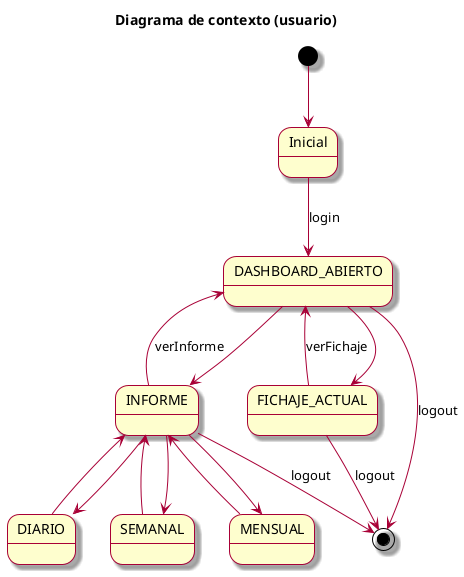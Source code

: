 
@startuml Diagrama Contexto

skin rose
title Diagrama de contexto (usuario)

[*] -->  Inicial

Inicial -down-> DASHBOARD_ABIERTO: login

DASHBOARD_ABIERTO --> FICHAJE_ACTUAL
DASHBOARD_ABIERTO --> INFORME

DASHBOARD_ABIERTO <-- FICHAJE_ACTUAL : verFichaje
DASHBOARD_ABIERTO <-- INFORME : verInforme

INFORME --> DIARIO
INFORME --> SEMANAL
INFORME --> MENSUAL

INFORME <-- DIARIO
INFORME <-- SEMANAL
INFORME <-- MENSUAL

DASHBOARD_ABIERTO --> [*] : logout
FICHAJE_ACTUAL --> [*] : logout
INFORME --> [*] : logout

@enduml
